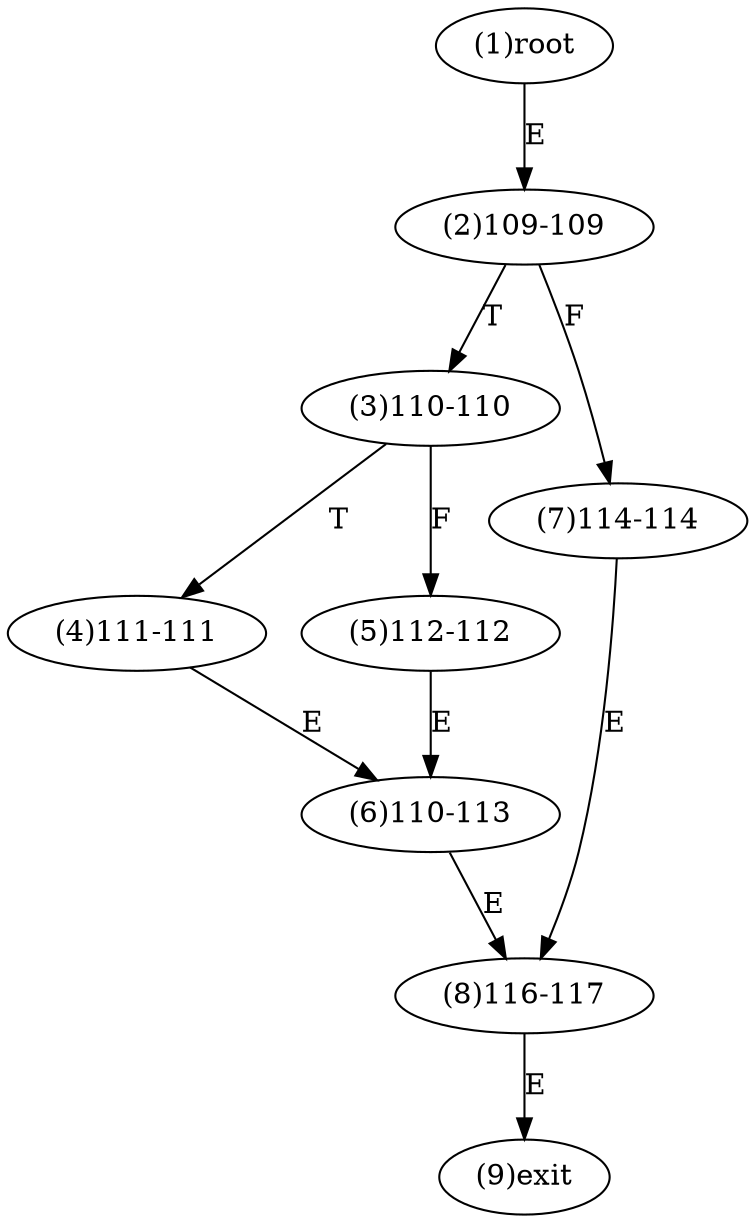 digraph "" { 
1[ label="(1)root"];
2[ label="(2)109-109"];
3[ label="(3)110-110"];
4[ label="(4)111-111"];
5[ label="(5)112-112"];
6[ label="(6)110-113"];
7[ label="(7)114-114"];
8[ label="(8)116-117"];
9[ label="(9)exit"];
1->2[ label="E"];
2->7[ label="F"];
2->3[ label="T"];
3->5[ label="F"];
3->4[ label="T"];
4->6[ label="E"];
5->6[ label="E"];
6->8[ label="E"];
7->8[ label="E"];
8->9[ label="E"];
}
